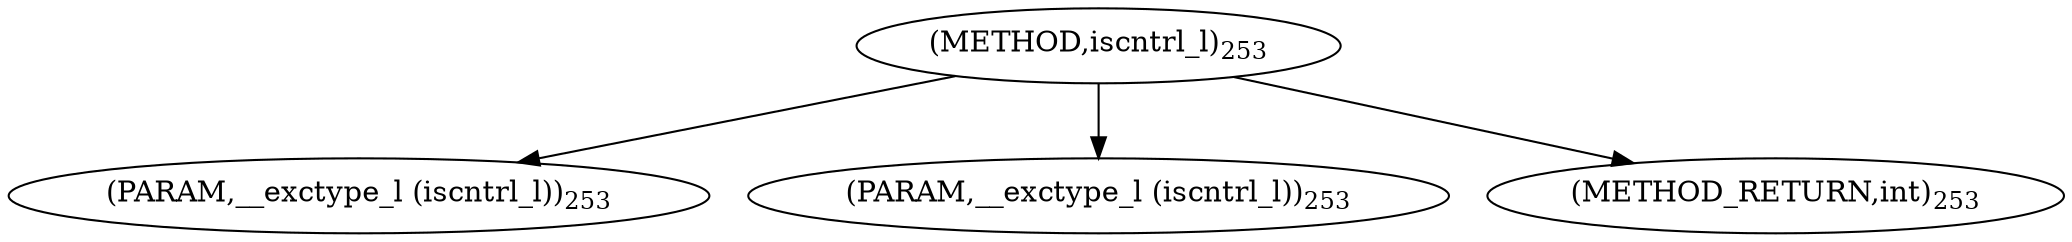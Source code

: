 digraph "iscntrl_l" {  
"3013" [label = <(METHOD,iscntrl_l)<SUB>253</SUB>> ]
"3014" [label = <(PARAM,__exctype_l (iscntrl_l))<SUB>253</SUB>> ]
"3015" [label = <(PARAM,__exctype_l (iscntrl_l))<SUB>253</SUB>> ]
"3016" [label = <(METHOD_RETURN,int)<SUB>253</SUB>> ]
  "3013" -> "3014" 
  "3013" -> "3015" 
  "3013" -> "3016" 
}
